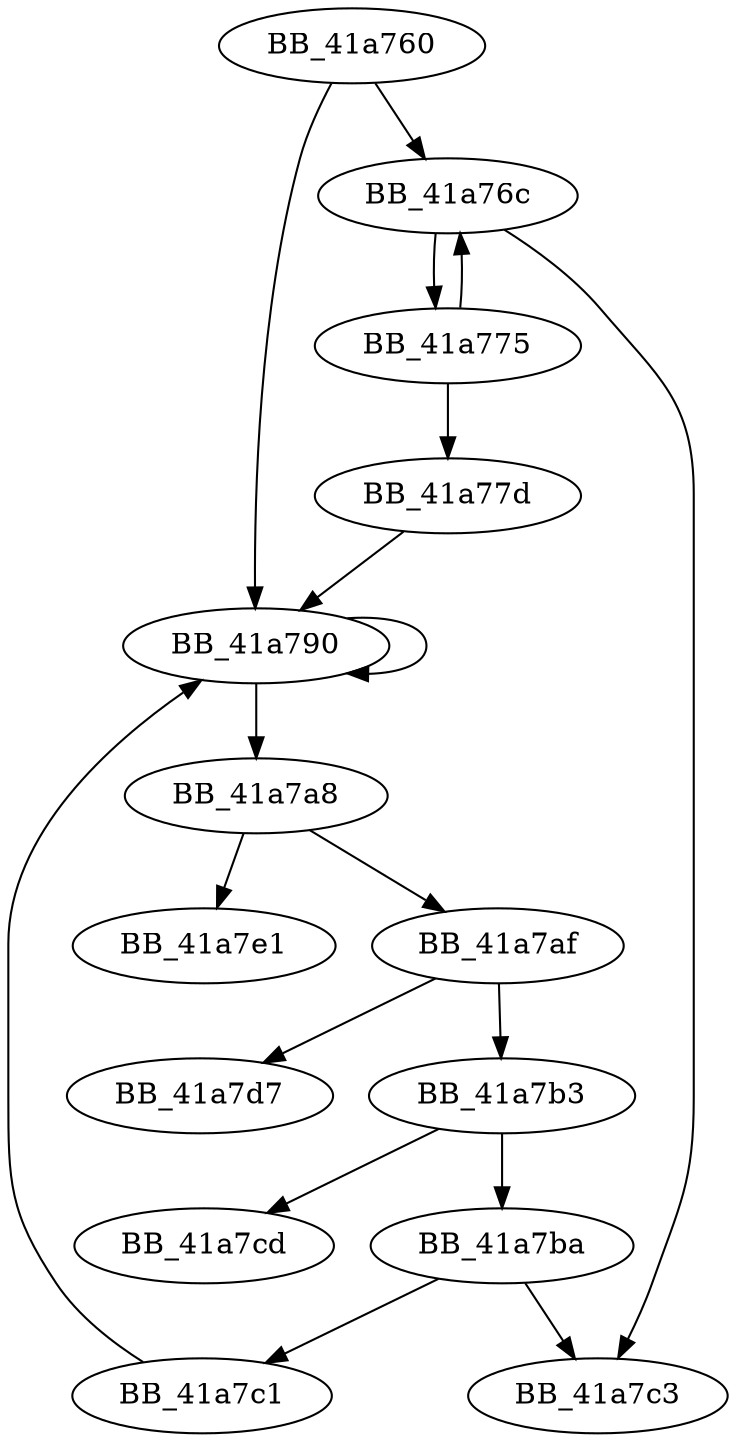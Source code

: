 DiGraph _strlen{
BB_41a760->BB_41a76c
BB_41a760->BB_41a790
BB_41a76c->BB_41a775
BB_41a76c->BB_41a7c3
BB_41a775->BB_41a76c
BB_41a775->BB_41a77d
BB_41a77d->BB_41a790
BB_41a790->BB_41a790
BB_41a790->BB_41a7a8
BB_41a7a8->BB_41a7af
BB_41a7a8->BB_41a7e1
BB_41a7af->BB_41a7b3
BB_41a7af->BB_41a7d7
BB_41a7b3->BB_41a7ba
BB_41a7b3->BB_41a7cd
BB_41a7ba->BB_41a7c1
BB_41a7ba->BB_41a7c3
BB_41a7c1->BB_41a790
}
